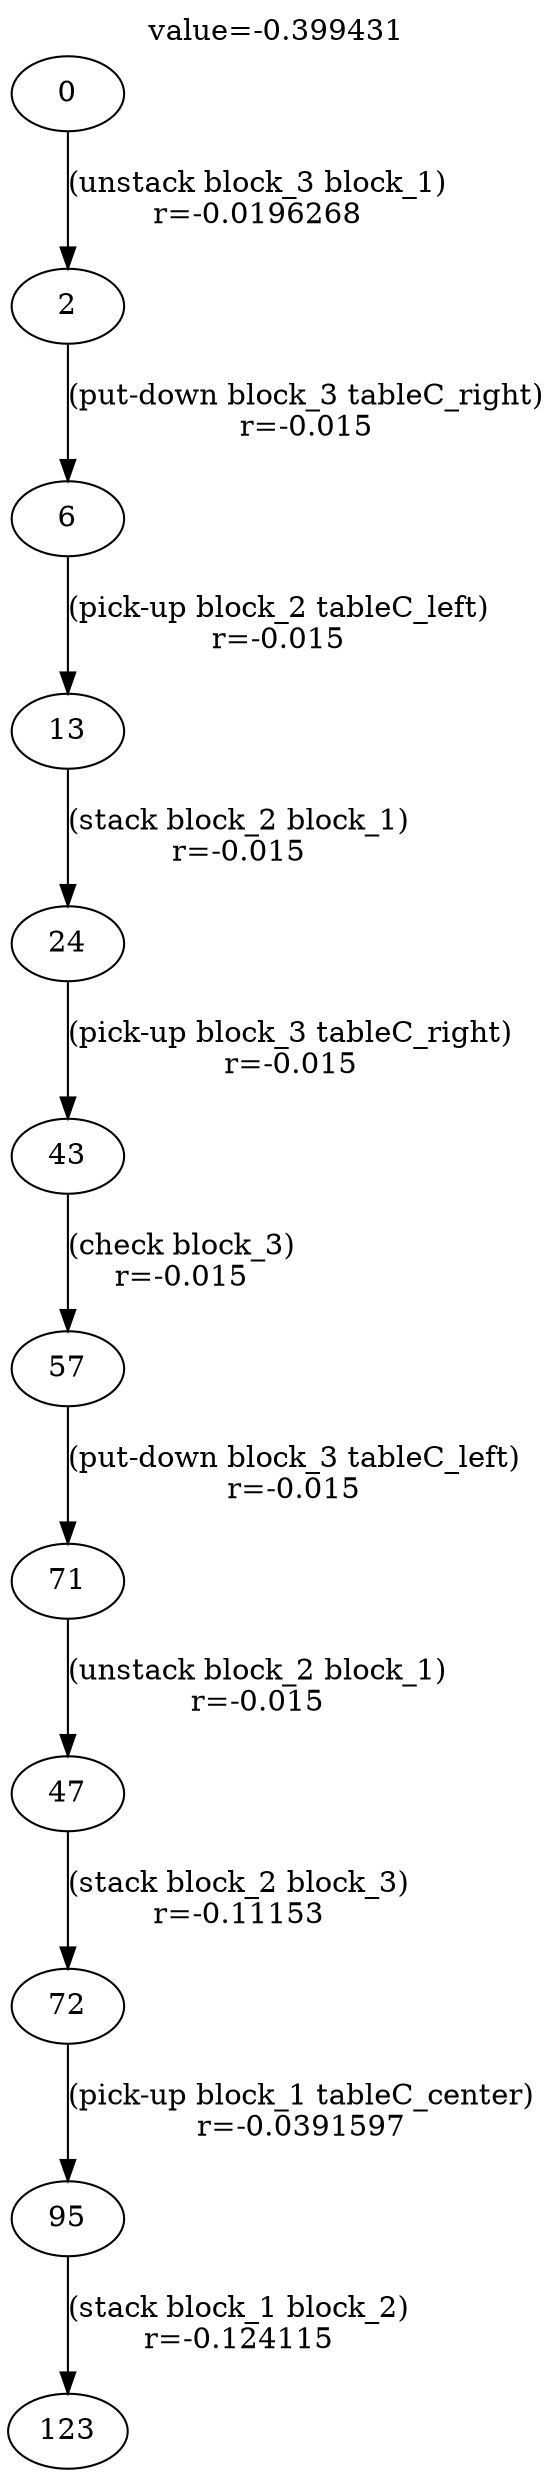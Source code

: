 digraph g{
label="value=-0.399431"
labelloc=top
0->2 [ label="(unstack block_3 block_1)
r=-0.0196268" ];
2->6 [ label="(put-down block_3 tableC_right)
r=-0.015" ];
6->13 [ label="(pick-up block_2 tableC_left)
r=-0.015" ];
13->24 [ label="(stack block_2 block_1)
r=-0.015" ];
24->43 [ label="(pick-up block_3 tableC_right)
r=-0.015" ];
43->57 [ label="(check block_3)
r=-0.015" ];
57->71 [ label="(put-down block_3 tableC_left)
r=-0.015" ];
71->47 [ label="(unstack block_2 block_1)
r=-0.015" ];
47->72 [ label="(stack block_2 block_3)
r=-0.11153" ];
72->95 [ label="(pick-up block_1 tableC_center)
r=-0.0391597" ];
95->123 [ label="(stack block_1 block_2)
r=-0.124115" ];
}
